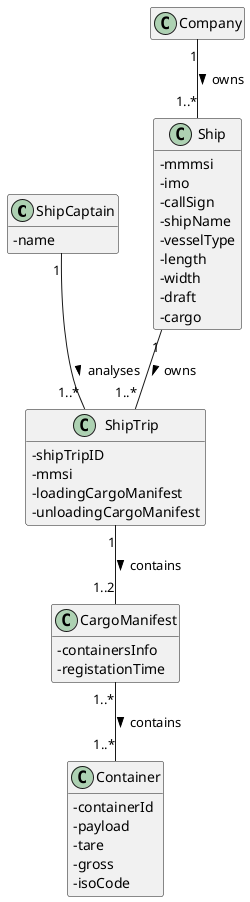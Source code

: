 @startuml
'https://plantuml.com/class-diagram
hide empty methods
hide empty attributes
skinparam classAttributeIconSize 0

class ShipCaptain{
    -name
}

class Company{}

class Ship {
    -mmmsi
    -imo
    -callSign
    -shipName
    -vesselType
    -length
    -width
    -draft
    -cargo
}

class CargoManifest{
    -containersInfo
    -registationTime
}

class ShipTrip{
    -shipTripID
    -mmsi
    -loadingCargoManifest
    -unloadingCargoManifest
}

class Container{
    -containerId
    -payload
    -tare
    -gross
    -isoCode
}

ShipCaptain "1" -- "1..*" ShipTrip : analyses >
Company "1" -- "1..*" Ship : owns >
Ship "1" -- "1..*" ShipTrip : owns >
CargoManifest "1..*" -- "1..*" Container : contains >
ShipTrip "1" -- "1..2" CargoManifest : contains >

@enduml